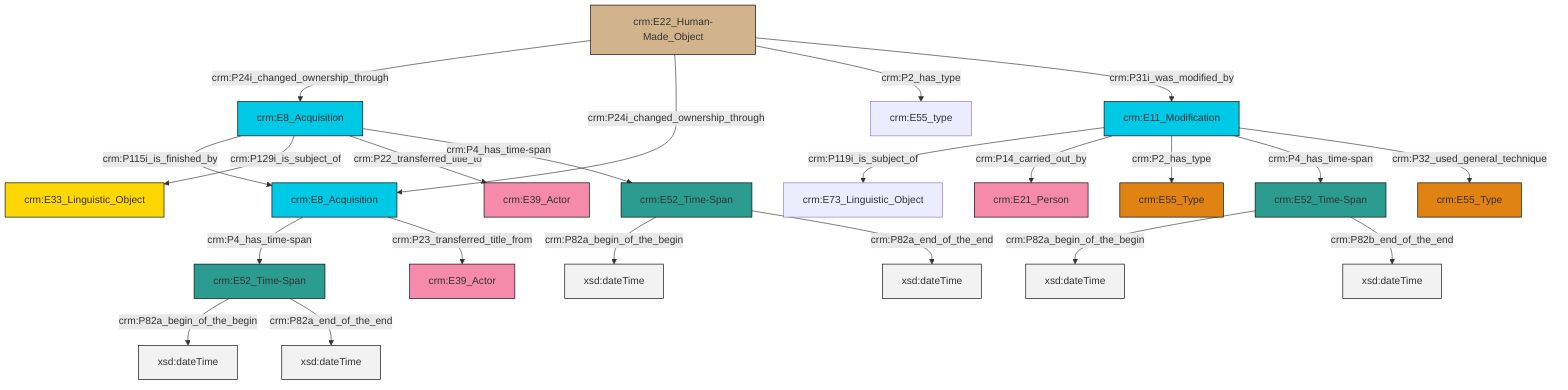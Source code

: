 graph TD
classDef Literal fill:#f2f2f2,stroke:#000000;
classDef CRM_Entity fill:#FFFFFF,stroke:#000000;
classDef Temporal_Entity fill:#00C9E6, stroke:#000000;
classDef Type fill:#E18312, stroke:#000000;
classDef Time-Span fill:#2C9C91, stroke:#000000;
classDef Appellation fill:#FFEB7F, stroke:#000000;
classDef Place fill:#008836, stroke:#000000;
classDef Persistent_Item fill:#B266B2, stroke:#000000;
classDef Conceptual_Object fill:#FFD700, stroke:#000000;
classDef Physical_Thing fill:#D2B48C, stroke:#000000;
classDef Actor fill:#f58aad, stroke:#000000;
classDef PC_Classes fill:#4ce600, stroke:#000000;
classDef Multi fill:#cccccc,stroke:#000000;

0["crm:E22_Human-Made_Object"]:::Physical_Thing -->|crm:P24i_changed_ownership_through| 1["crm:E8_Acquisition"]:::Temporal_Entity
2["crm:E52_Time-Span"]:::Time-Span -->|crm:P82a_begin_of_the_begin| 3[xsd:dateTime]:::Literal
0["crm:E22_Human-Made_Object"]:::Physical_Thing -->|crm:P24i_changed_ownership_through| 4["crm:E8_Acquisition"]:::Temporal_Entity
1["crm:E8_Acquisition"]:::Temporal_Entity -->|crm:P115i_is_finished_by| 4["crm:E8_Acquisition"]:::Temporal_Entity
7["crm:E52_Time-Span"]:::Time-Span -->|crm:P82a_begin_of_the_begin| 8[xsd:dateTime]:::Literal
4["crm:E8_Acquisition"]:::Temporal_Entity -->|crm:P4_has_time-span| 7["crm:E52_Time-Span"]:::Time-Span
5["crm:E11_Modification"]:::Temporal_Entity -->|crm:P119i_is_subject_of| 11["crm:E73_Linguistic_Object"]:::Default
1["crm:E8_Acquisition"]:::Temporal_Entity -->|crm:P129i_is_subject_of| 9["crm:E33_Linguistic_Object"]:::Conceptual_Object
5["crm:E11_Modification"]:::Temporal_Entity -->|crm:P14_carried_out_by| 13["crm:E21_Person"]:::Actor
1["crm:E8_Acquisition"]:::Temporal_Entity -->|crm:P22_transferred_title_to| 16["crm:E39_Actor"]:::Actor
20["crm:E52_Time-Span"]:::Time-Span -->|crm:P82a_begin_of_the_begin| 21[xsd:dateTime]:::Literal
2["crm:E52_Time-Span"]:::Time-Span -->|crm:P82a_end_of_the_end| 22[xsd:dateTime]:::Literal
5["crm:E11_Modification"]:::Temporal_Entity -->|crm:P2_has_type| 14["crm:E55_Type"]:::Type
1["crm:E8_Acquisition"]:::Temporal_Entity -->|crm:P4_has_time-span| 2["crm:E52_Time-Span"]:::Time-Span
4["crm:E8_Acquisition"]:::Temporal_Entity -->|crm:P23_transferred_title_from| 24["crm:E39_Actor"]:::Actor
20["crm:E52_Time-Span"]:::Time-Span -->|crm:P82b_end_of_the_end| 30[xsd:dateTime]:::Literal
5["crm:E11_Modification"]:::Temporal_Entity -->|crm:P4_has_time-span| 20["crm:E52_Time-Span"]:::Time-Span
0["crm:E22_Human-Made_Object"]:::Physical_Thing -->|crm:P2_has_type| 17["crm:E55_type"]:::Default
7["crm:E52_Time-Span"]:::Time-Span -->|crm:P82a_end_of_the_end| 34[xsd:dateTime]:::Literal
0["crm:E22_Human-Made_Object"]:::Physical_Thing -->|crm:P31i_was_modified_by| 5["crm:E11_Modification"]:::Temporal_Entity
5["crm:E11_Modification"]:::Temporal_Entity -->|crm:P32_used_general_technique| 32["crm:E55_Type"]:::Type